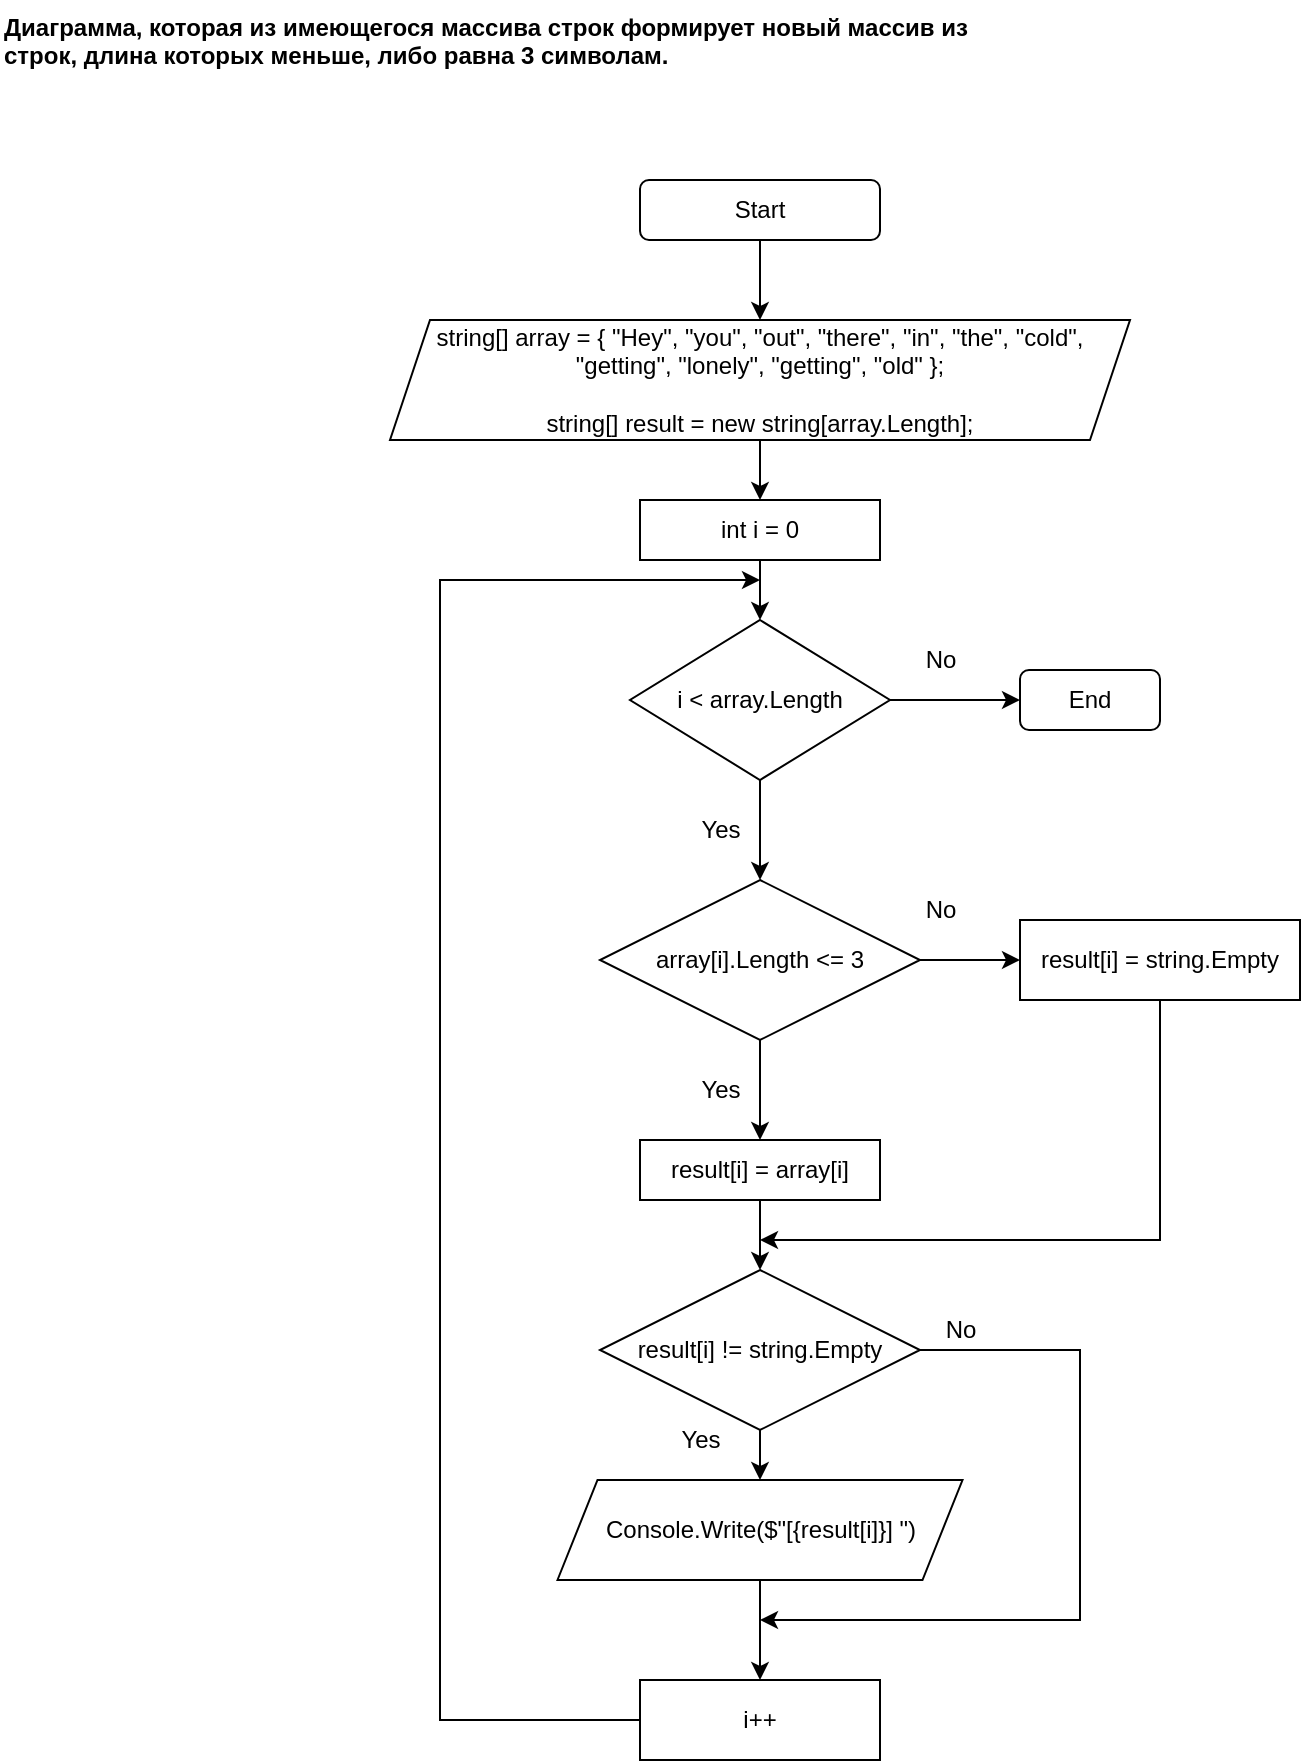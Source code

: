 <mxfile version="20.3.0" type="device"><diagram id="qhmHw5xb14V_2nWGFP-P" name="Страница 1"><mxGraphModel dx="1038" dy="1818" grid="1" gridSize="10" guides="1" tooltips="1" connect="1" arrows="1" fold="1" page="1" pageScale="1" pageWidth="827" pageHeight="1169" math="0" shadow="0"><root><mxCell id="0"/><mxCell id="1" parent="0"/><mxCell id="b69NKsexoEA09LtC8THk-5" style="edgeStyle=orthogonalEdgeStyle;rounded=0;orthogonalLoop=1;jettySize=auto;html=1;exitX=0.5;exitY=1;exitDx=0;exitDy=0;entryX=0.5;entryY=0;entryDx=0;entryDy=0;" edge="1" parent="1" source="b69NKsexoEA09LtC8THk-2" target="b69NKsexoEA09LtC8THk-3"><mxGeometry relative="1" as="geometry"/></mxCell><mxCell id="b69NKsexoEA09LtC8THk-2" value="Start" style="rounded=1;whiteSpace=wrap;html=1;" vertex="1" parent="1"><mxGeometry x="340" y="40" width="120" height="30" as="geometry"/></mxCell><mxCell id="b69NKsexoEA09LtC8THk-7" style="edgeStyle=orthogonalEdgeStyle;rounded=0;orthogonalLoop=1;jettySize=auto;html=1;exitX=0.5;exitY=1;exitDx=0;exitDy=0;entryX=0.5;entryY=0;entryDx=0;entryDy=0;" edge="1" parent="1" source="b69NKsexoEA09LtC8THk-3" target="b69NKsexoEA09LtC8THk-6"><mxGeometry relative="1" as="geometry"/></mxCell><mxCell id="b69NKsexoEA09LtC8THk-3" value="string[] array = { &quot;Hey&quot;, &quot;you&quot;, &quot;out&quot;, &quot;there&quot;, &quot;in&quot;, &quot;the&quot;, &quot;cold&quot;, &quot;getting&quot;, &quot;lonely&quot;, &quot;getting&quot;, &quot;old&quot; };&lt;br&gt;&lt;br&gt;string[] result = new string[array.Length];" style="shape=parallelogram;perimeter=parallelogramPerimeter;whiteSpace=wrap;html=1;fixedSize=1;" vertex="1" parent="1"><mxGeometry x="215" y="110" width="370" height="60" as="geometry"/></mxCell><mxCell id="b69NKsexoEA09LtC8THk-15" style="edgeStyle=orthogonalEdgeStyle;rounded=0;orthogonalLoop=1;jettySize=auto;html=1;exitX=0.5;exitY=1;exitDx=0;exitDy=0;entryX=0.5;entryY=0;entryDx=0;entryDy=0;" edge="1" parent="1" source="b69NKsexoEA09LtC8THk-6" target="b69NKsexoEA09LtC8THk-8"><mxGeometry relative="1" as="geometry"/></mxCell><mxCell id="b69NKsexoEA09LtC8THk-6" value="int i = 0" style="rounded=0;whiteSpace=wrap;html=1;" vertex="1" parent="1"><mxGeometry x="340" y="200" width="120" height="30" as="geometry"/></mxCell><mxCell id="b69NKsexoEA09LtC8THk-10" style="edgeStyle=orthogonalEdgeStyle;rounded=0;orthogonalLoop=1;jettySize=auto;html=1;exitX=0.5;exitY=1;exitDx=0;exitDy=0;entryX=0.5;entryY=0;entryDx=0;entryDy=0;" edge="1" parent="1" source="b69NKsexoEA09LtC8THk-8" target="b69NKsexoEA09LtC8THk-9"><mxGeometry relative="1" as="geometry"/></mxCell><mxCell id="b69NKsexoEA09LtC8THk-24" style="edgeStyle=orthogonalEdgeStyle;rounded=0;orthogonalLoop=1;jettySize=auto;html=1;exitX=1;exitY=0.5;exitDx=0;exitDy=0;entryX=0;entryY=0.5;entryDx=0;entryDy=0;" edge="1" parent="1" source="b69NKsexoEA09LtC8THk-8" target="b69NKsexoEA09LtC8THk-23"><mxGeometry relative="1" as="geometry"/></mxCell><mxCell id="b69NKsexoEA09LtC8THk-8" value="i &amp;lt; array.Length" style="rhombus;whiteSpace=wrap;html=1;" vertex="1" parent="1"><mxGeometry x="335" y="260" width="130" height="80" as="geometry"/></mxCell><mxCell id="b69NKsexoEA09LtC8THk-13" style="edgeStyle=orthogonalEdgeStyle;rounded=0;orthogonalLoop=1;jettySize=auto;html=1;exitX=0.5;exitY=1;exitDx=0;exitDy=0;entryX=0.5;entryY=0;entryDx=0;entryDy=0;" edge="1" parent="1" source="b69NKsexoEA09LtC8THk-9" target="b69NKsexoEA09LtC8THk-12"><mxGeometry relative="1" as="geometry"/></mxCell><mxCell id="b69NKsexoEA09LtC8THk-17" style="edgeStyle=orthogonalEdgeStyle;rounded=0;orthogonalLoop=1;jettySize=auto;html=1;exitX=1;exitY=0.5;exitDx=0;exitDy=0;" edge="1" parent="1" source="b69NKsexoEA09LtC8THk-9" target="b69NKsexoEA09LtC8THk-16"><mxGeometry relative="1" as="geometry"/></mxCell><mxCell id="b69NKsexoEA09LtC8THk-9" value="array[i].Length &amp;lt;= 3" style="rhombus;whiteSpace=wrap;html=1;" vertex="1" parent="1"><mxGeometry x="320" y="390" width="160" height="80" as="geometry"/></mxCell><mxCell id="b69NKsexoEA09LtC8THk-11" value="Yes" style="text;html=1;align=center;verticalAlign=middle;resizable=0;points=[];autosize=1;strokeColor=none;fillColor=none;" vertex="1" parent="1"><mxGeometry x="360" y="350" width="40" height="30" as="geometry"/></mxCell><mxCell id="b69NKsexoEA09LtC8THk-20" style="edgeStyle=orthogonalEdgeStyle;rounded=0;orthogonalLoop=1;jettySize=auto;html=1;exitX=0.5;exitY=1;exitDx=0;exitDy=0;entryX=0.5;entryY=0;entryDx=0;entryDy=0;" edge="1" parent="1" source="b69NKsexoEA09LtC8THk-12" target="b69NKsexoEA09LtC8THk-19"><mxGeometry relative="1" as="geometry"/></mxCell><mxCell id="b69NKsexoEA09LtC8THk-12" value="result[i] = array[i]" style="rounded=0;whiteSpace=wrap;html=1;" vertex="1" parent="1"><mxGeometry x="340" y="520" width="120" height="30" as="geometry"/></mxCell><mxCell id="b69NKsexoEA09LtC8THk-14" value="Yes" style="text;html=1;align=center;verticalAlign=middle;resizable=0;points=[];autosize=1;strokeColor=none;fillColor=none;" vertex="1" parent="1"><mxGeometry x="360" y="480" width="40" height="30" as="geometry"/></mxCell><mxCell id="b69NKsexoEA09LtC8THk-29" style="edgeStyle=orthogonalEdgeStyle;rounded=0;orthogonalLoop=1;jettySize=auto;html=1;exitX=0.5;exitY=1;exitDx=0;exitDy=0;" edge="1" parent="1" source="b69NKsexoEA09LtC8THk-16"><mxGeometry relative="1" as="geometry"><mxPoint x="400" y="570" as="targetPoint"/><Array as="points"><mxPoint x="600" y="570"/></Array></mxGeometry></mxCell><mxCell id="b69NKsexoEA09LtC8THk-16" value="result[i] = string.Empty" style="rounded=0;whiteSpace=wrap;html=1;" vertex="1" parent="1"><mxGeometry x="530" y="410" width="140" height="40" as="geometry"/></mxCell><mxCell id="b69NKsexoEA09LtC8THk-18" value="No" style="text;html=1;align=center;verticalAlign=middle;resizable=0;points=[];autosize=1;strokeColor=none;fillColor=none;" vertex="1" parent="1"><mxGeometry x="470" y="390" width="40" height="30" as="geometry"/></mxCell><mxCell id="b69NKsexoEA09LtC8THk-22" style="edgeStyle=orthogonalEdgeStyle;rounded=0;orthogonalLoop=1;jettySize=auto;html=1;exitX=0.5;exitY=1;exitDx=0;exitDy=0;entryX=0.5;entryY=0;entryDx=0;entryDy=0;" edge="1" parent="1" source="b69NKsexoEA09LtC8THk-19" target="b69NKsexoEA09LtC8THk-21"><mxGeometry relative="1" as="geometry"/></mxCell><mxCell id="b69NKsexoEA09LtC8THk-33" style="edgeStyle=orthogonalEdgeStyle;rounded=0;orthogonalLoop=1;jettySize=auto;html=1;exitX=1;exitY=0.5;exitDx=0;exitDy=0;" edge="1" parent="1" source="b69NKsexoEA09LtC8THk-19"><mxGeometry relative="1" as="geometry"><mxPoint x="400" y="760" as="targetPoint"/><Array as="points"><mxPoint x="560" y="625"/><mxPoint x="560" y="760"/></Array></mxGeometry></mxCell><mxCell id="b69NKsexoEA09LtC8THk-19" value="result[i] != string.Empty" style="rhombus;whiteSpace=wrap;html=1;" vertex="1" parent="1"><mxGeometry x="320" y="585" width="160" height="80" as="geometry"/></mxCell><mxCell id="b69NKsexoEA09LtC8THk-31" style="edgeStyle=orthogonalEdgeStyle;rounded=0;orthogonalLoop=1;jettySize=auto;html=1;exitX=0.5;exitY=1;exitDx=0;exitDy=0;entryX=0.5;entryY=0;entryDx=0;entryDy=0;" edge="1" parent="1" source="b69NKsexoEA09LtC8THk-21" target="b69NKsexoEA09LtC8THk-30"><mxGeometry relative="1" as="geometry"/></mxCell><mxCell id="b69NKsexoEA09LtC8THk-21" value="Console.Write($&quot;[{result[i]}] &quot;)" style="shape=parallelogram;perimeter=parallelogramPerimeter;whiteSpace=wrap;html=1;fixedSize=1;" vertex="1" parent="1"><mxGeometry x="298.75" y="690" width="202.5" height="50" as="geometry"/></mxCell><mxCell id="b69NKsexoEA09LtC8THk-23" value="End" style="rounded=1;whiteSpace=wrap;html=1;" vertex="1" parent="1"><mxGeometry x="530" y="285" width="70" height="30" as="geometry"/></mxCell><mxCell id="b69NKsexoEA09LtC8THk-25" value="No" style="text;html=1;align=center;verticalAlign=middle;resizable=0;points=[];autosize=1;strokeColor=none;fillColor=none;" vertex="1" parent="1"><mxGeometry x="470" y="265" width="40" height="30" as="geometry"/></mxCell><mxCell id="b69NKsexoEA09LtC8THk-28" value="Yes" style="text;html=1;align=center;verticalAlign=middle;resizable=0;points=[];autosize=1;strokeColor=none;fillColor=none;" vertex="1" parent="1"><mxGeometry x="350" y="655" width="40" height="30" as="geometry"/></mxCell><mxCell id="b69NKsexoEA09LtC8THk-32" style="edgeStyle=orthogonalEdgeStyle;rounded=0;orthogonalLoop=1;jettySize=auto;html=1;exitX=0;exitY=0.5;exitDx=0;exitDy=0;" edge="1" parent="1" source="b69NKsexoEA09LtC8THk-30"><mxGeometry relative="1" as="geometry"><mxPoint x="400" y="240" as="targetPoint"/><Array as="points"><mxPoint x="240" y="810"/><mxPoint x="240" y="240"/></Array></mxGeometry></mxCell><mxCell id="b69NKsexoEA09LtC8THk-30" value="i++" style="rounded=0;whiteSpace=wrap;html=1;" vertex="1" parent="1"><mxGeometry x="340" y="790" width="120" height="40" as="geometry"/></mxCell><mxCell id="b69NKsexoEA09LtC8THk-34" value="No" style="text;html=1;align=center;verticalAlign=middle;resizable=0;points=[];autosize=1;strokeColor=none;fillColor=none;" vertex="1" parent="1"><mxGeometry x="480" y="600" width="40" height="30" as="geometry"/></mxCell><mxCell id="b69NKsexoEA09LtC8THk-35" value="Диаграмма, которая из имеющегося массива строк формирует новый массив из&lt;br&gt;строк, длина которых меньше, либо равна 3 символам." style="text;whiteSpace=wrap;html=1;fontStyle=1" vertex="1" parent="1"><mxGeometry x="20" y="-50" width="500" height="50" as="geometry"/></mxCell></root></mxGraphModel></diagram></mxfile>